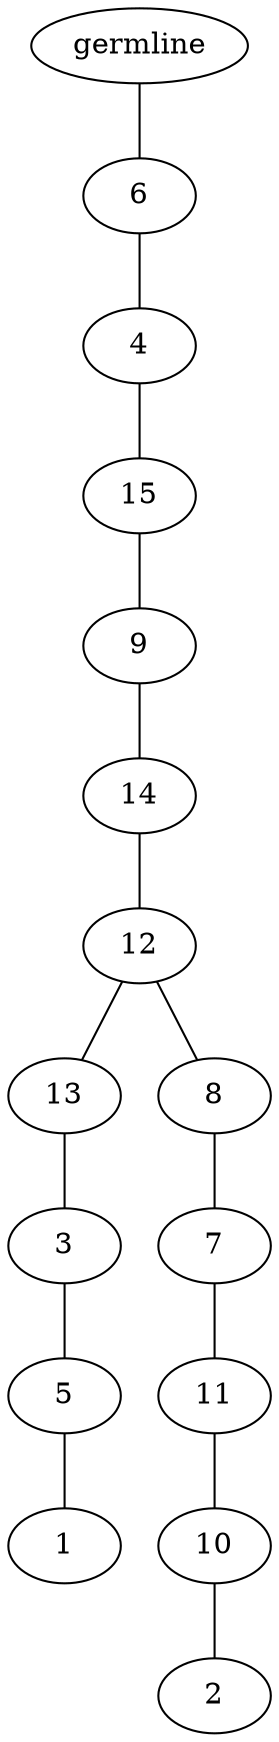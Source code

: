 graph tree {
    "139867700346352" [label="germline"];
    "139867700287808" [label="6"];
    "139867700287184" [label="4"];
    "139867700289248" [label="15"];
    "139867700259712" [label="9"];
    "139867700258848" [label="14"];
    "139867700260000" [label="12"];
    "139867700258176" [label="13"];
    "139867700258608" [label="3"];
    "139867700260672" [label="5"];
    "139867700260192" [label="1"];
    "139867700258560" [label="8"];
    "139867700257408" [label="7"];
    "139867700499168" [label="11"];
    "139867700499552" [label="10"];
    "139867700499840" [label="2"];
    "139867700346352" -- "139867700287808";
    "139867700287808" -- "139867700287184";
    "139867700287184" -- "139867700289248";
    "139867700289248" -- "139867700259712";
    "139867700259712" -- "139867700258848";
    "139867700258848" -- "139867700260000";
    "139867700260000" -- "139867700258176";
    "139867700260000" -- "139867700258560";
    "139867700258176" -- "139867700258608";
    "139867700258608" -- "139867700260672";
    "139867700260672" -- "139867700260192";
    "139867700258560" -- "139867700257408";
    "139867700257408" -- "139867700499168";
    "139867700499168" -- "139867700499552";
    "139867700499552" -- "139867700499840";
}

